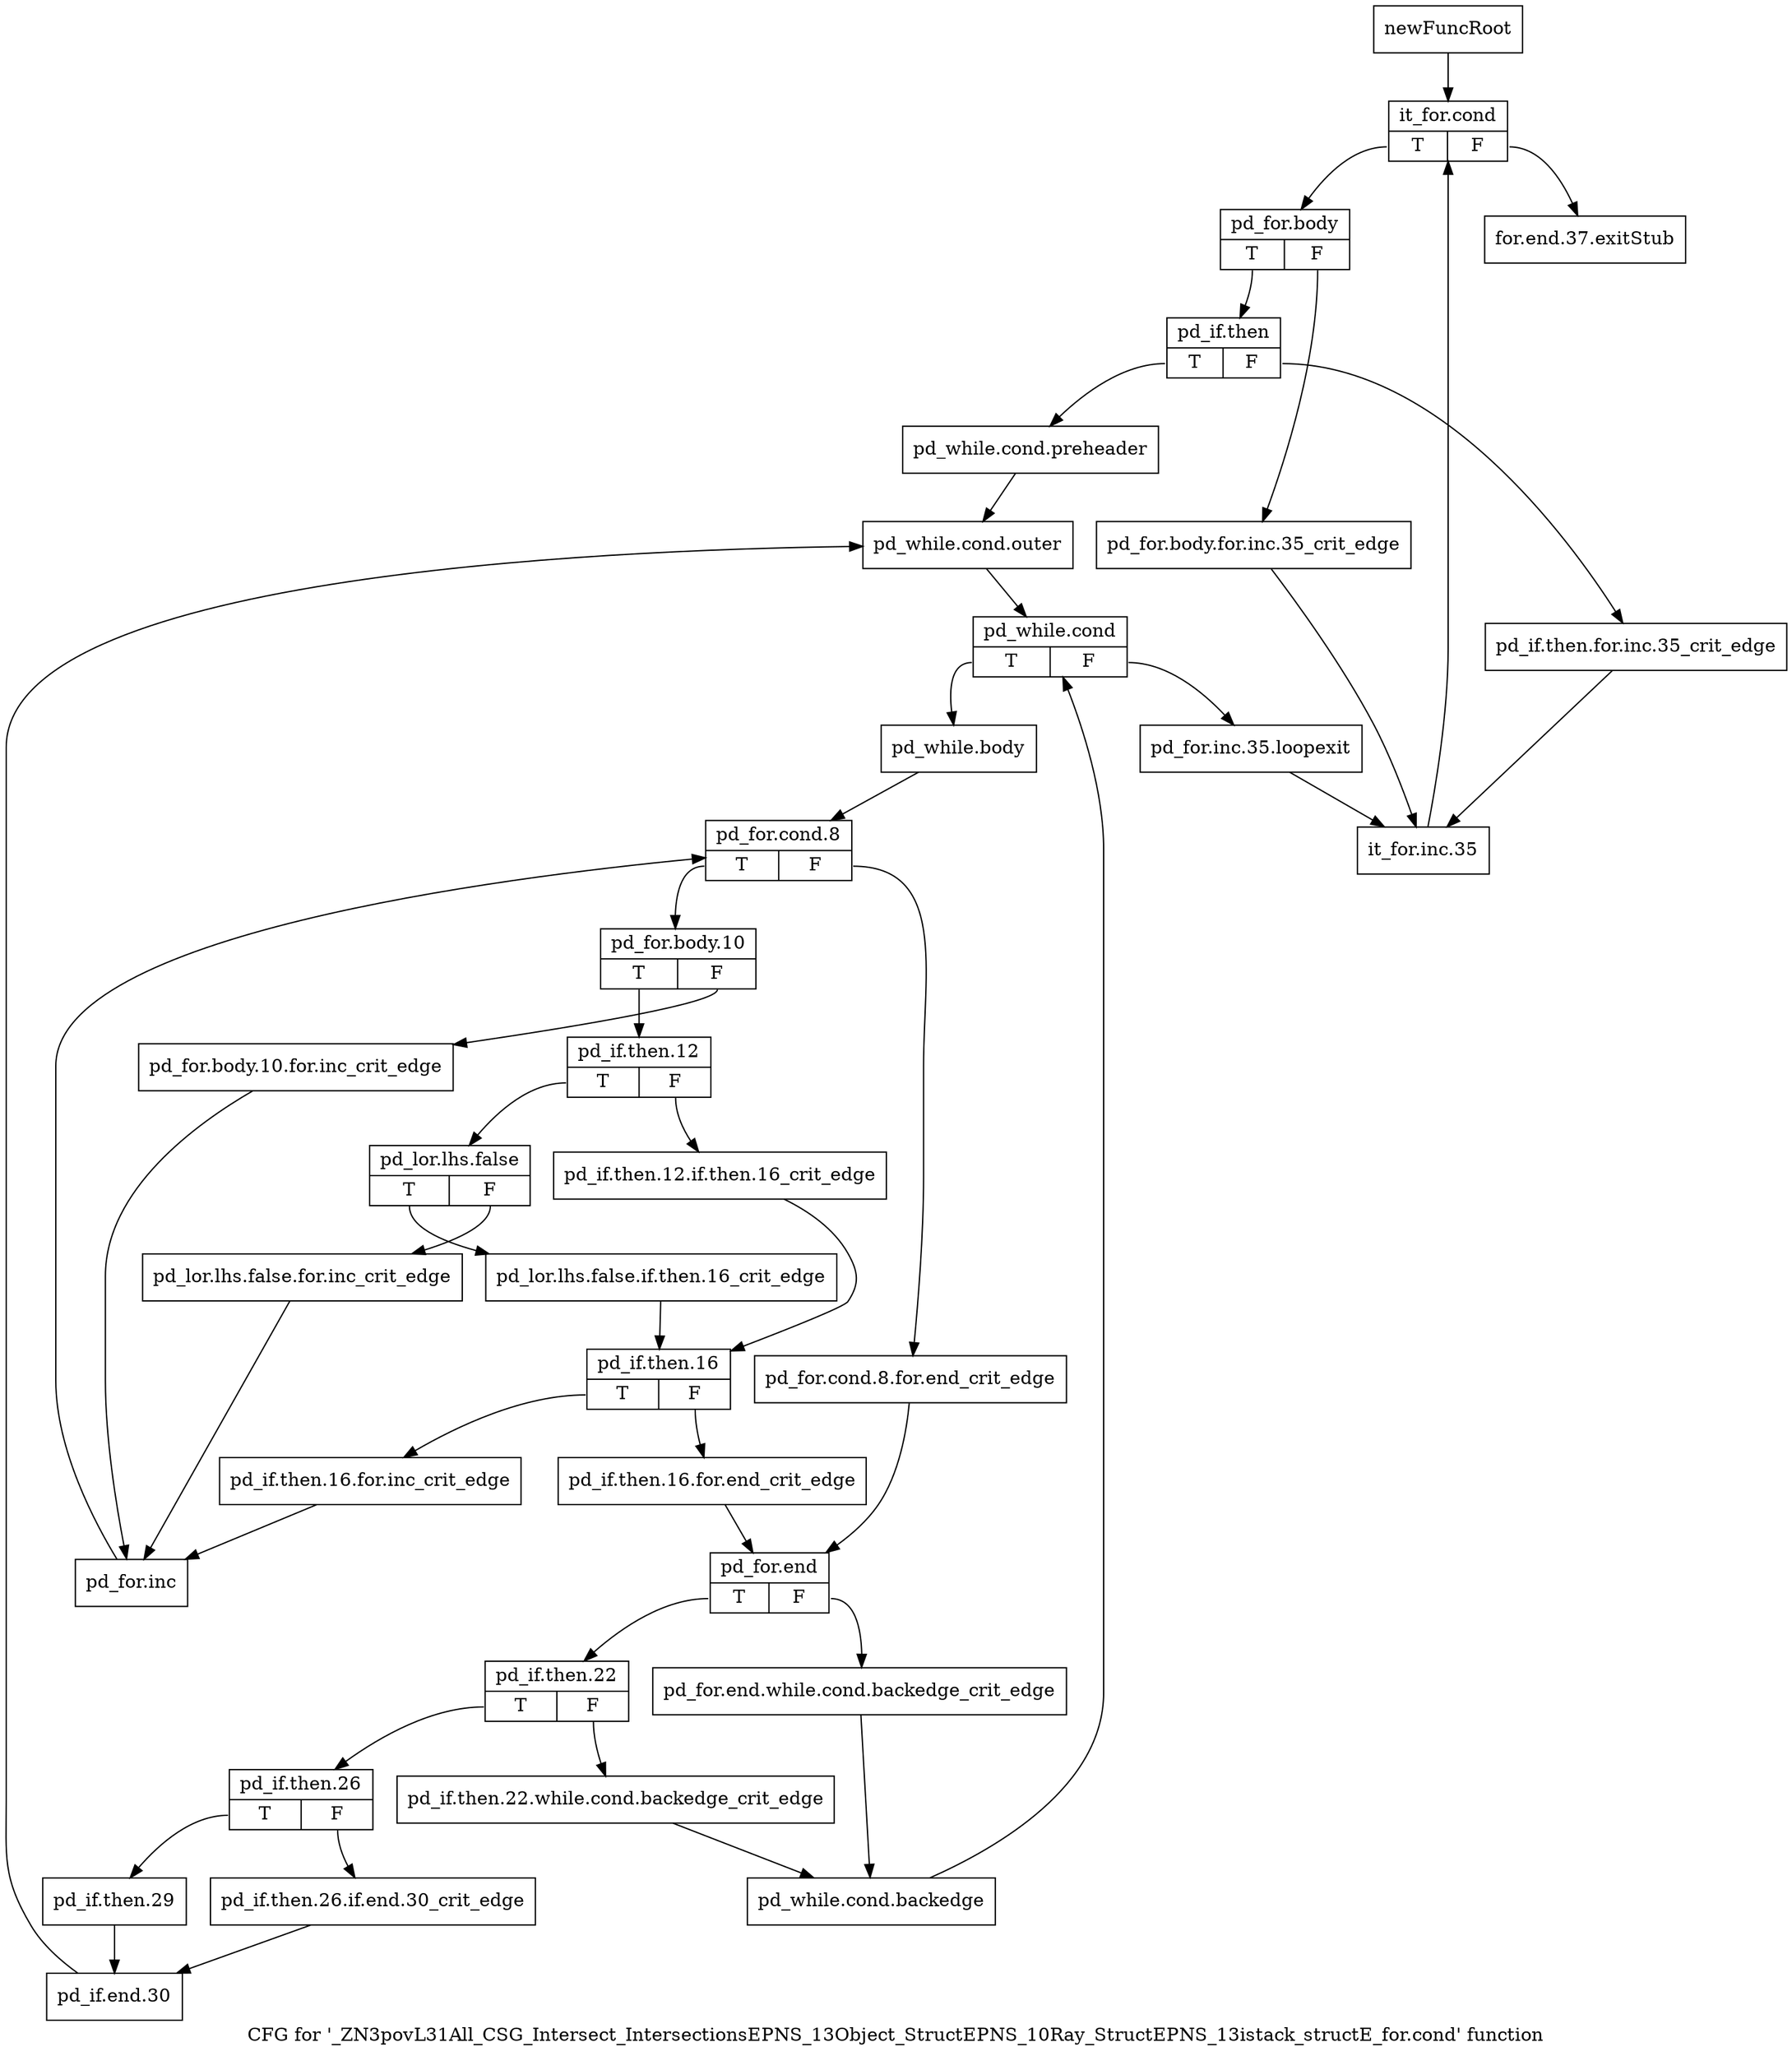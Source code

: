 digraph "CFG for '_ZN3povL31All_CSG_Intersect_IntersectionsEPNS_13Object_StructEPNS_10Ray_StructEPNS_13istack_structE_for.cond' function" {
	label="CFG for '_ZN3povL31All_CSG_Intersect_IntersectionsEPNS_13Object_StructEPNS_10Ray_StructEPNS_13istack_structE_for.cond' function";

	Node0x2394b30 [shape=record,label="{newFuncRoot}"];
	Node0x2394b30 -> Node0x2394bd0;
	Node0x2394b80 [shape=record,label="{for.end.37.exitStub}"];
	Node0x2394bd0 [shape=record,label="{it_for.cond|{<s0>T|<s1>F}}"];
	Node0x2394bd0:s0 -> Node0x239f240;
	Node0x2394bd0:s1 -> Node0x2394b80;
	Node0x239f240 [shape=record,label="{pd_for.body|{<s0>T|<s1>F}}"];
	Node0x239f240:s0 -> Node0x239f2e0;
	Node0x239f240:s1 -> Node0x239f290;
	Node0x239f290 [shape=record,label="{pd_for.body.for.inc.35_crit_edge}"];
	Node0x239f290 -> Node0x239f4c0;
	Node0x239f2e0 [shape=record,label="{pd_if.then|{<s0>T|<s1>F}}"];
	Node0x239f2e0:s0 -> Node0x239f380;
	Node0x239f2e0:s1 -> Node0x239f330;
	Node0x239f330 [shape=record,label="{pd_if.then.for.inc.35_crit_edge}"];
	Node0x239f330 -> Node0x239f4c0;
	Node0x239f380 [shape=record,label="{pd_while.cond.preheader}"];
	Node0x239f380 -> Node0x239f3d0;
	Node0x239f3d0 [shape=record,label="{pd_while.cond.outer}"];
	Node0x239f3d0 -> Node0x239f420;
	Node0x239f420 [shape=record,label="{pd_while.cond|{<s0>T|<s1>F}}"];
	Node0x239f420:s0 -> Node0x239f510;
	Node0x239f420:s1 -> Node0x239f470;
	Node0x239f470 [shape=record,label="{pd_for.inc.35.loopexit}"];
	Node0x239f470 -> Node0x239f4c0;
	Node0x239f4c0 [shape=record,label="{it_for.inc.35}"];
	Node0x239f4c0 -> Node0x2394bd0;
	Node0x239f510 [shape=record,label="{pd_while.body}"];
	Node0x239f510 -> Node0x239f560;
	Node0x239f560 [shape=record,label="{pd_for.cond.8|{<s0>T|<s1>F}}"];
	Node0x239f560:s0 -> Node0x239f600;
	Node0x239f560:s1 -> Node0x239f5b0;
	Node0x239f5b0 [shape=record,label="{pd_for.cond.8.for.end_crit_edge}"];
	Node0x239f5b0 -> Node0x239f8d0;
	Node0x239f600 [shape=record,label="{pd_for.body.10|{<s0>T|<s1>F}}"];
	Node0x239f600:s0 -> Node0x239f6a0;
	Node0x239f600:s1 -> Node0x239f650;
	Node0x239f650 [shape=record,label="{pd_for.body.10.for.inc_crit_edge}"];
	Node0x239f650 -> Node0x239fbf0;
	Node0x239f6a0 [shape=record,label="{pd_if.then.12|{<s0>T|<s1>F}}"];
	Node0x239f6a0:s0 -> Node0x239f740;
	Node0x239f6a0:s1 -> Node0x239f6f0;
	Node0x239f6f0 [shape=record,label="{pd_if.then.12.if.then.16_crit_edge}"];
	Node0x239f6f0 -> Node0x239f830;
	Node0x239f740 [shape=record,label="{pd_lor.lhs.false|{<s0>T|<s1>F}}"];
	Node0x239f740:s0 -> Node0x239f7e0;
	Node0x239f740:s1 -> Node0x239f790;
	Node0x239f790 [shape=record,label="{pd_lor.lhs.false.for.inc_crit_edge}"];
	Node0x239f790 -> Node0x239fbf0;
	Node0x239f7e0 [shape=record,label="{pd_lor.lhs.false.if.then.16_crit_edge}"];
	Node0x239f7e0 -> Node0x239f830;
	Node0x239f830 [shape=record,label="{pd_if.then.16|{<s0>T|<s1>F}}"];
	Node0x239f830:s0 -> Node0x239fba0;
	Node0x239f830:s1 -> Node0x239f880;
	Node0x239f880 [shape=record,label="{pd_if.then.16.for.end_crit_edge}"];
	Node0x239f880 -> Node0x239f8d0;
	Node0x239f8d0 [shape=record,label="{pd_for.end|{<s0>T|<s1>F}}"];
	Node0x239f8d0:s0 -> Node0x239f970;
	Node0x239f8d0:s1 -> Node0x239f920;
	Node0x239f920 [shape=record,label="{pd_for.end.while.cond.backedge_crit_edge}"];
	Node0x239f920 -> Node0x239fa10;
	Node0x239f970 [shape=record,label="{pd_if.then.22|{<s0>T|<s1>F}}"];
	Node0x239f970:s0 -> Node0x239fa60;
	Node0x239f970:s1 -> Node0x239f9c0;
	Node0x239f9c0 [shape=record,label="{pd_if.then.22.while.cond.backedge_crit_edge}"];
	Node0x239f9c0 -> Node0x239fa10;
	Node0x239fa10 [shape=record,label="{pd_while.cond.backedge}"];
	Node0x239fa10 -> Node0x239f420;
	Node0x239fa60 [shape=record,label="{pd_if.then.26|{<s0>T|<s1>F}}"];
	Node0x239fa60:s0 -> Node0x239fb00;
	Node0x239fa60:s1 -> Node0x239fab0;
	Node0x239fab0 [shape=record,label="{pd_if.then.26.if.end.30_crit_edge}"];
	Node0x239fab0 -> Node0x239fb50;
	Node0x239fb00 [shape=record,label="{pd_if.then.29}"];
	Node0x239fb00 -> Node0x239fb50;
	Node0x239fb50 [shape=record,label="{pd_if.end.30}"];
	Node0x239fb50 -> Node0x239f3d0;
	Node0x239fba0 [shape=record,label="{pd_if.then.16.for.inc_crit_edge}"];
	Node0x239fba0 -> Node0x239fbf0;
	Node0x239fbf0 [shape=record,label="{pd_for.inc}"];
	Node0x239fbf0 -> Node0x239f560;
}
